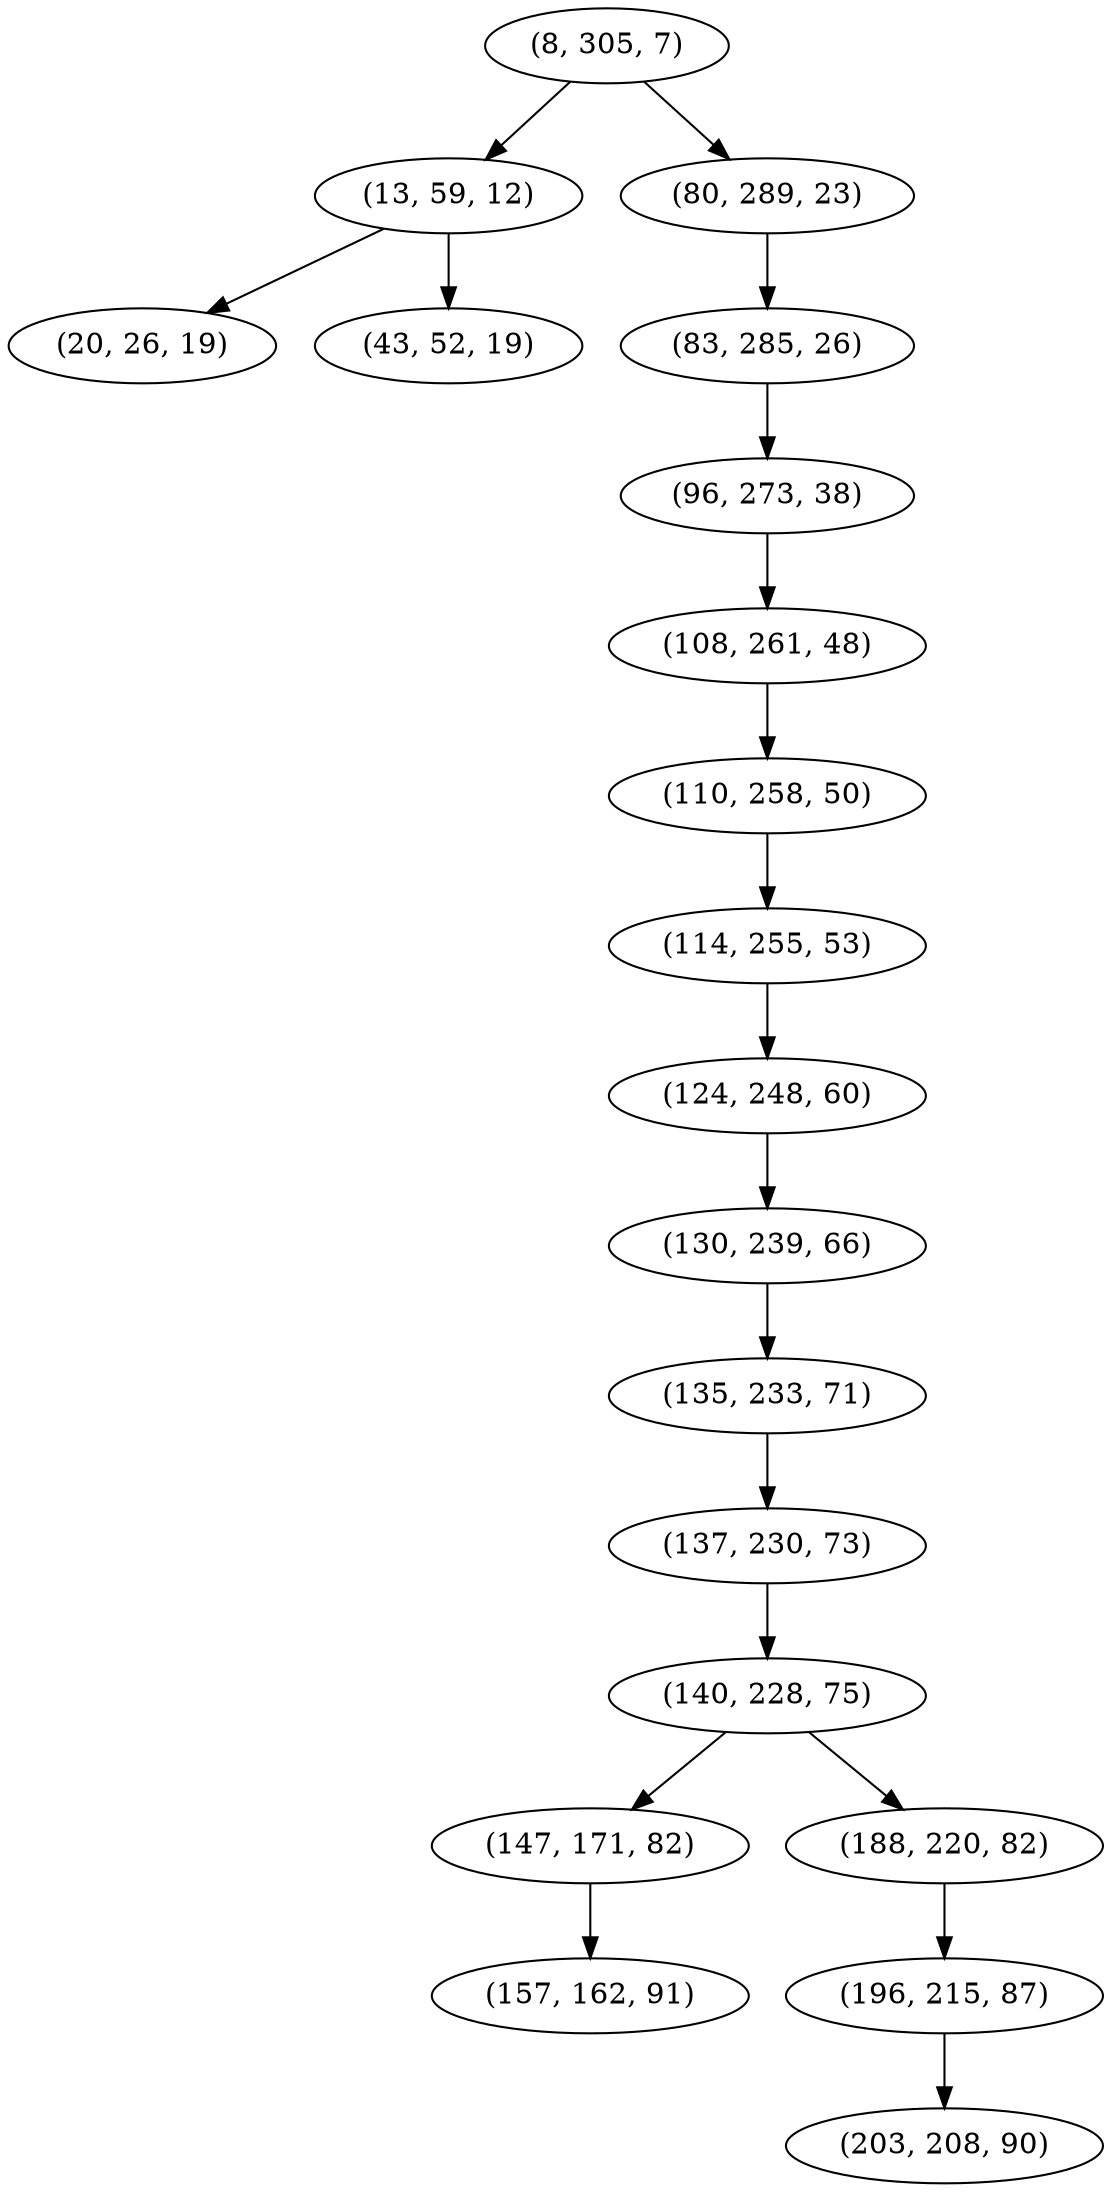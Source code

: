 digraph tree {
    "(8, 305, 7)";
    "(13, 59, 12)";
    "(20, 26, 19)";
    "(43, 52, 19)";
    "(80, 289, 23)";
    "(83, 285, 26)";
    "(96, 273, 38)";
    "(108, 261, 48)";
    "(110, 258, 50)";
    "(114, 255, 53)";
    "(124, 248, 60)";
    "(130, 239, 66)";
    "(135, 233, 71)";
    "(137, 230, 73)";
    "(140, 228, 75)";
    "(147, 171, 82)";
    "(157, 162, 91)";
    "(188, 220, 82)";
    "(196, 215, 87)";
    "(203, 208, 90)";
    "(8, 305, 7)" -> "(13, 59, 12)";
    "(8, 305, 7)" -> "(80, 289, 23)";
    "(13, 59, 12)" -> "(20, 26, 19)";
    "(13, 59, 12)" -> "(43, 52, 19)";
    "(80, 289, 23)" -> "(83, 285, 26)";
    "(83, 285, 26)" -> "(96, 273, 38)";
    "(96, 273, 38)" -> "(108, 261, 48)";
    "(108, 261, 48)" -> "(110, 258, 50)";
    "(110, 258, 50)" -> "(114, 255, 53)";
    "(114, 255, 53)" -> "(124, 248, 60)";
    "(124, 248, 60)" -> "(130, 239, 66)";
    "(130, 239, 66)" -> "(135, 233, 71)";
    "(135, 233, 71)" -> "(137, 230, 73)";
    "(137, 230, 73)" -> "(140, 228, 75)";
    "(140, 228, 75)" -> "(147, 171, 82)";
    "(140, 228, 75)" -> "(188, 220, 82)";
    "(147, 171, 82)" -> "(157, 162, 91)";
    "(188, 220, 82)" -> "(196, 215, 87)";
    "(196, 215, 87)" -> "(203, 208, 90)";
}

